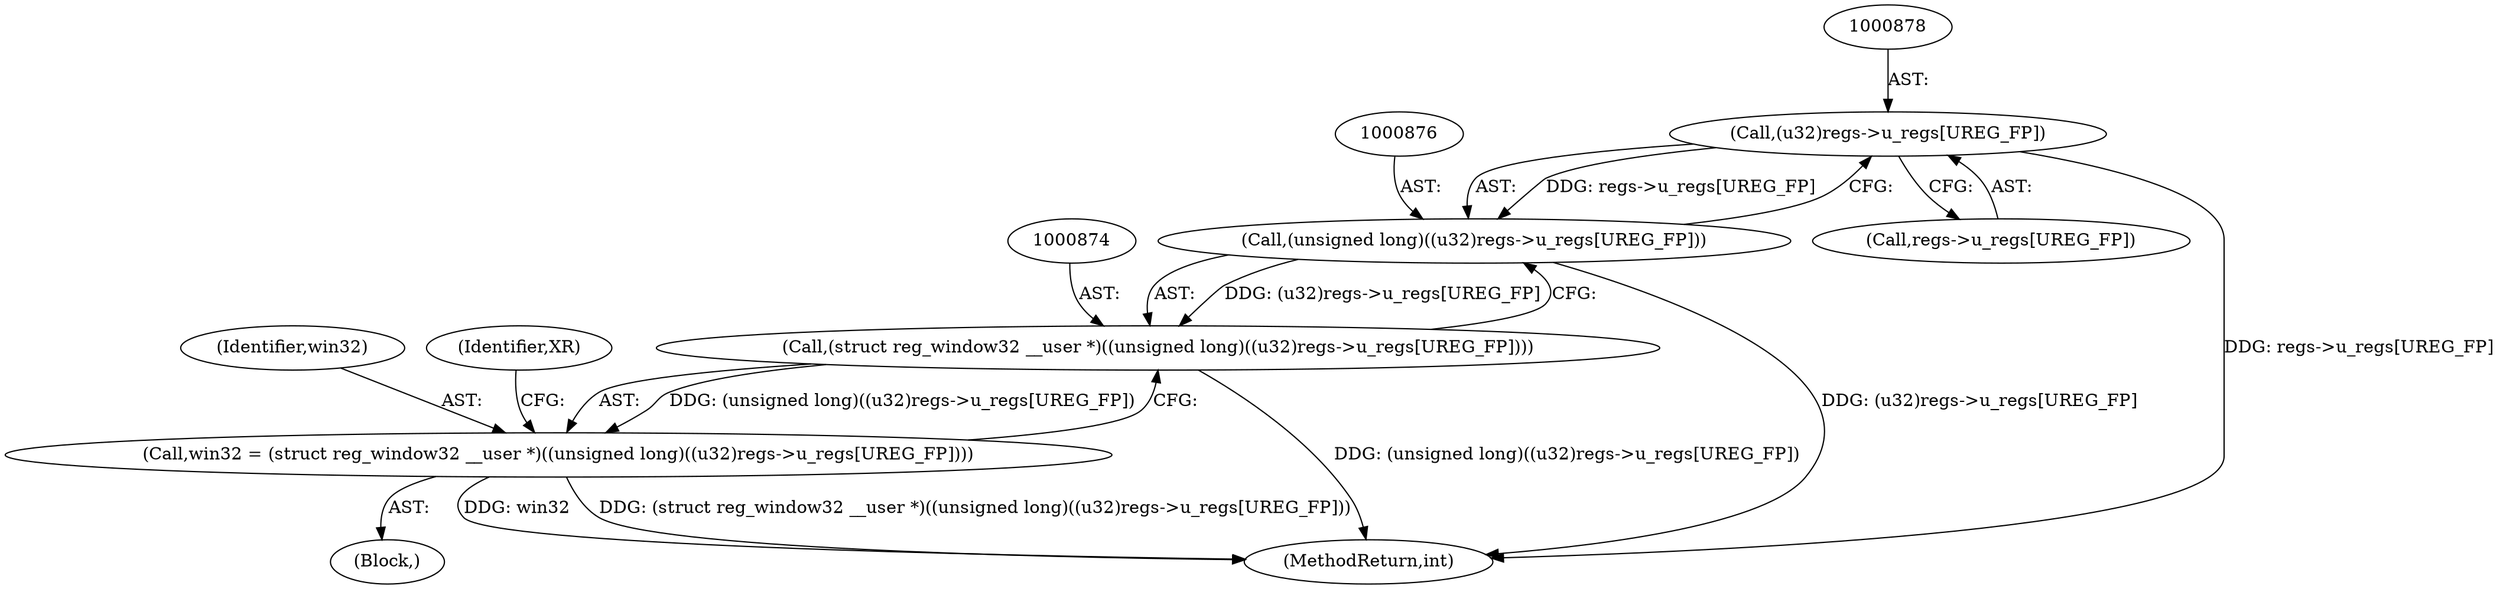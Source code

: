 digraph "0_linux_a8b0ca17b80e92faab46ee7179ba9e99ccb61233_42@array" {
"1000877" [label="(Call,(u32)regs->u_regs[UREG_FP])"];
"1000875" [label="(Call,(unsigned long)((u32)regs->u_regs[UREG_FP]))"];
"1000873" [label="(Call,(struct reg_window32 __user *)((unsigned long)((u32)regs->u_regs[UREG_FP])))"];
"1000871" [label="(Call,win32 = (struct reg_window32 __user *)((unsigned long)((u32)regs->u_regs[UREG_FP])))"];
"1000877" [label="(Call,(u32)regs->u_regs[UREG_FP])"];
"1000879" [label="(Call,regs->u_regs[UREG_FP])"];
"1000875" [label="(Call,(unsigned long)((u32)regs->u_regs[UREG_FP]))"];
"1000871" [label="(Call,win32 = (struct reg_window32 __user *)((unsigned long)((u32)regs->u_regs[UREG_FP])))"];
"1001895" [label="(MethodReturn,int)"];
"1000872" [label="(Identifier,win32)"];
"1000868" [label="(Block,)"];
"1000873" [label="(Call,(struct reg_window32 __user *)((unsigned long)((u32)regs->u_regs[UREG_FP])))"];
"1000885" [label="(Identifier,XR)"];
"1000877" -> "1000875"  [label="AST: "];
"1000877" -> "1000879"  [label="CFG: "];
"1000878" -> "1000877"  [label="AST: "];
"1000879" -> "1000877"  [label="AST: "];
"1000875" -> "1000877"  [label="CFG: "];
"1000877" -> "1001895"  [label="DDG: regs->u_regs[UREG_FP]"];
"1000877" -> "1000875"  [label="DDG: regs->u_regs[UREG_FP]"];
"1000875" -> "1000873"  [label="AST: "];
"1000876" -> "1000875"  [label="AST: "];
"1000873" -> "1000875"  [label="CFG: "];
"1000875" -> "1001895"  [label="DDG: (u32)regs->u_regs[UREG_FP]"];
"1000875" -> "1000873"  [label="DDG: (u32)regs->u_regs[UREG_FP]"];
"1000873" -> "1000871"  [label="AST: "];
"1000874" -> "1000873"  [label="AST: "];
"1000871" -> "1000873"  [label="CFG: "];
"1000873" -> "1001895"  [label="DDG: (unsigned long)((u32)regs->u_regs[UREG_FP])"];
"1000873" -> "1000871"  [label="DDG: (unsigned long)((u32)regs->u_regs[UREG_FP])"];
"1000871" -> "1000868"  [label="AST: "];
"1000872" -> "1000871"  [label="AST: "];
"1000885" -> "1000871"  [label="CFG: "];
"1000871" -> "1001895"  [label="DDG: win32"];
"1000871" -> "1001895"  [label="DDG: (struct reg_window32 __user *)((unsigned long)((u32)regs->u_regs[UREG_FP]))"];
}
